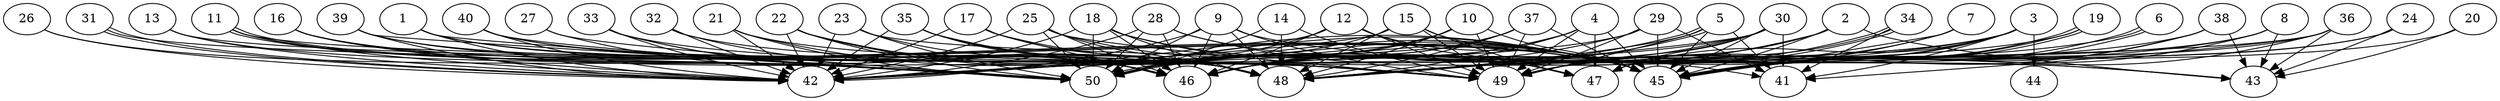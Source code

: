 // DAG automatically generated by daggen at Thu Oct  3 14:07:58 2019
// ./daggen --dot -n 50 --ccr 0.5 --fat 0.9 --regular 0.7 --density 0.9 --mindata 5242880 --maxdata 52428800 
digraph G {
  1 [size="75644928", alpha="0.20", expect_size="37822464"] 
  1 -> 42 [size ="37822464"]
  1 -> 45 [size ="37822464"]
  1 -> 48 [size ="37822464"]
  1 -> 50 [size ="37822464"]
  2 [size="66633728", alpha="0.13", expect_size="33316864"] 
  2 -> 43 [size ="33316864"]
  2 -> 45 [size ="33316864"]
  2 -> 46 [size ="33316864"]
  2 -> 49 [size ="33316864"]
  2 -> 50 [size ="33316864"]
  3 [size="74143744", alpha="0.00", expect_size="37071872"] 
  3 -> 41 [size ="37071872"]
  3 -> 42 [size ="37071872"]
  3 -> 44 [size ="37071872"]
  3 -> 45 [size ="37071872"]
  3 -> 47 [size ="37071872"]
  3 -> 48 [size ="37071872"]
  3 -> 49 [size ="37071872"]
  3 -> 50 [size ="37071872"]
  4 [size="50663424", alpha="0.03", expect_size="25331712"] 
  4 -> 45 [size ="25331712"]
  4 -> 46 [size ="25331712"]
  4 -> 47 [size ="25331712"]
  4 -> 48 [size ="25331712"]
  4 -> 49 [size ="25331712"]
  4 -> 50 [size ="25331712"]
  5 [size="14778368", alpha="0.16", expect_size="7389184"] 
  5 -> 41 [size ="7389184"]
  5 -> 45 [size ="7389184"]
  5 -> 48 [size ="7389184"]
  5 -> 49 [size ="7389184"]
  5 -> 50 [size ="7389184"]
  5 -> 50 [size ="7389184"]
  6 [size="43706368", alpha="0.16", expect_size="21853184"] 
  6 -> 45 [size ="21853184"]
  6 -> 45 [size ="21853184"]
  6 -> 48 [size ="21853184"]
  7 [size="20555776", alpha="0.07", expect_size="10277888"] 
  7 -> 45 [size ="10277888"]
  7 -> 48 [size ="10277888"]
  7 -> 49 [size ="10277888"]
  8 [size="54728704", alpha="0.02", expect_size="27364352"] 
  8 -> 43 [size ="27364352"]
  8 -> 45 [size ="27364352"]
  8 -> 48 [size ="27364352"]
  8 -> 49 [size ="27364352"]
  9 [size="70850560", alpha="0.18", expect_size="35425280"] 
  9 -> 42 [size ="35425280"]
  9 -> 43 [size ="35425280"]
  9 -> 46 [size ="35425280"]
  9 -> 48 [size ="35425280"]
  9 -> 49 [size ="35425280"]
  9 -> 50 [size ="35425280"]
  10 [size="34572288", alpha="0.16", expect_size="17286144"] 
  10 -> 45 [size ="17286144"]
  10 -> 46 [size ="17286144"]
  10 -> 48 [size ="17286144"]
  10 -> 49 [size ="17286144"]
  10 -> 50 [size ="17286144"]
  11 [size="99266560", alpha="0.01", expect_size="49633280"] 
  11 -> 42 [size ="49633280"]
  11 -> 48 [size ="49633280"]
  11 -> 49 [size ="49633280"]
  11 -> 50 [size ="49633280"]
  11 -> 50 [size ="49633280"]
  12 [size="98312192", alpha="0.08", expect_size="49156096"] 
  12 -> 42 [size ="49156096"]
  12 -> 45 [size ="49156096"]
  12 -> 46 [size ="49156096"]
  12 -> 47 [size ="49156096"]
  12 -> 49 [size ="49156096"]
  12 -> 50 [size ="49156096"]
  13 [size="66062336", alpha="0.00", expect_size="33031168"] 
  13 -> 42 [size ="33031168"]
  13 -> 49 [size ="33031168"]
  13 -> 50 [size ="33031168"]
  14 [size="66097152", alpha="0.17", expect_size="33048576"] 
  14 -> 48 [size ="33048576"]
  14 -> 49 [size ="33048576"]
  14 -> 50 [size ="33048576"]
  15 [size="82128896", alpha="0.07", expect_size="41064448"] 
  15 -> 42 [size ="41064448"]
  15 -> 45 [size ="41064448"]
  15 -> 47 [size ="41064448"]
  15 -> 48 [size ="41064448"]
  15 -> 49 [size ="41064448"]
  15 -> 50 [size ="41064448"]
  16 [size="61589504", alpha="0.15", expect_size="30794752"] 
  16 -> 42 [size ="30794752"]
  16 -> 48 [size ="30794752"]
  16 -> 49 [size ="30794752"]
  16 -> 50 [size ="30794752"]
  17 [size="41263104", alpha="0.01", expect_size="20631552"] 
  17 -> 42 [size ="20631552"]
  17 -> 45 [size ="20631552"]
  17 -> 46 [size ="20631552"]
  17 -> 48 [size ="20631552"]
  18 [size="74137600", alpha="0.17", expect_size="37068800"] 
  18 -> 42 [size ="37068800"]
  18 -> 45 [size ="37068800"]
  18 -> 46 [size ="37068800"]
  18 -> 47 [size ="37068800"]
  18 -> 48 [size ="37068800"]
  18 -> 50 [size ="37068800"]
  19 [size="83683328", alpha="0.10", expect_size="41841664"] 
  19 -> 45 [size ="41841664"]
  19 -> 45 [size ="41841664"]
  19 -> 48 [size ="41841664"]
  19 -> 49 [size ="41841664"]
  20 [size="74842112", alpha="0.14", expect_size="37421056"] 
  20 -> 43 [size ="37421056"]
  20 -> 45 [size ="37421056"]
  21 [size="56356864", alpha="0.12", expect_size="28178432"] 
  21 -> 42 [size ="28178432"]
  21 -> 45 [size ="28178432"]
  21 -> 49 [size ="28178432"]
  21 -> 50 [size ="28178432"]
  22 [size="61343744", alpha="0.01", expect_size="30671872"] 
  22 -> 42 [size ="30671872"]
  22 -> 45 [size ="30671872"]
  22 -> 46 [size ="30671872"]
  22 -> 49 [size ="30671872"]
  22 -> 50 [size ="30671872"]
  23 [size="97372160", alpha="0.04", expect_size="48686080"] 
  23 -> 42 [size ="48686080"]
  23 -> 43 [size ="48686080"]
  23 -> 48 [size ="48686080"]
  23 -> 50 [size ="48686080"]
  24 [size="99117056", alpha="0.16", expect_size="49558528"] 
  24 -> 43 [size ="49558528"]
  24 -> 45 [size ="49558528"]
  24 -> 49 [size ="49558528"]
  25 [size="86890496", alpha="0.08", expect_size="43445248"] 
  25 -> 42 [size ="43445248"]
  25 -> 45 [size ="43445248"]
  25 -> 46 [size ="43445248"]
  25 -> 48 [size ="43445248"]
  25 -> 49 [size ="43445248"]
  25 -> 50 [size ="43445248"]
  26 [size="24446976", alpha="0.08", expect_size="12223488"] 
  26 -> 42 [size ="12223488"]
  26 -> 50 [size ="12223488"]
  27 [size="96612352", alpha="0.09", expect_size="48306176"] 
  27 -> 48 [size ="48306176"]
  27 -> 50 [size ="48306176"]
  28 [size="101646336", alpha="0.00", expect_size="50823168"] 
  28 -> 41 [size ="50823168"]
  28 -> 42 [size ="50823168"]
  28 -> 45 [size ="50823168"]
  28 -> 46 [size ="50823168"]
  28 -> 50 [size ="50823168"]
  29 [size="89593856", alpha="0.04", expect_size="44796928"] 
  29 -> 41 [size ="44796928"]
  29 -> 42 [size ="44796928"]
  29 -> 45 [size ="44796928"]
  29 -> 49 [size ="44796928"]
  29 -> 50 [size ="44796928"]
  30 [size="42620928", alpha="0.13", expect_size="21310464"] 
  30 -> 41 [size ="21310464"]
  30 -> 42 [size ="21310464"]
  30 -> 45 [size ="21310464"]
  30 -> 46 [size ="21310464"]
  30 -> 47 [size ="21310464"]
  30 -> 48 [size ="21310464"]
  30 -> 49 [size ="21310464"]
  31 [size="13742080", alpha="0.01", expect_size="6871040"] 
  31 -> 42 [size ="6871040"]
  31 -> 42 [size ="6871040"]
  31 -> 49 [size ="6871040"]
  32 [size="68112384", alpha="0.07", expect_size="34056192"] 
  32 -> 42 [size ="34056192"]
  32 -> 48 [size ="34056192"]
  32 -> 49 [size ="34056192"]
  33 [size="73142272", alpha="0.05", expect_size="36571136"] 
  33 -> 42 [size ="36571136"]
  33 -> 46 [size ="36571136"]
  33 -> 48 [size ="36571136"]
  33 -> 49 [size ="36571136"]
  34 [size="92487680", alpha="0.15", expect_size="46243840"] 
  34 -> 41 [size ="46243840"]
  34 -> 48 [size ="46243840"]
  34 -> 48 [size ="46243840"]
  34 -> 49 [size ="46243840"]
  35 [size="71958528", alpha="0.00", expect_size="35979264"] 
  35 -> 42 [size ="35979264"]
  35 -> 45 [size ="35979264"]
  35 -> 46 [size ="35979264"]
  35 -> 48 [size ="35979264"]
  36 [size="15847424", alpha="0.16", expect_size="7923712"] 
  36 -> 41 [size ="7923712"]
  36 -> 42 [size ="7923712"]
  36 -> 43 [size ="7923712"]
  36 -> 45 [size ="7923712"]
  36 -> 49 [size ="7923712"]
  37 [size="51750912", alpha="0.18", expect_size="25875456"] 
  37 -> 45 [size ="25875456"]
  37 -> 46 [size ="25875456"]
  37 -> 48 [size ="25875456"]
  37 -> 49 [size ="25875456"]
  37 -> 50 [size ="25875456"]
  38 [size="95363072", alpha="0.14", expect_size="47681536"] 
  38 -> 43 [size ="47681536"]
  38 -> 45 [size ="47681536"]
  38 -> 46 [size ="47681536"]
  38 -> 49 [size ="47681536"]
  39 [size="96559104", alpha="0.06", expect_size="48279552"] 
  39 -> 42 [size ="48279552"]
  39 -> 45 [size ="48279552"]
  39 -> 46 [size ="48279552"]
  39 -> 50 [size ="48279552"]
  40 [size="21334016", alpha="0.11", expect_size="10667008"] 
  40 -> 42 [size ="10667008"]
  40 -> 45 [size ="10667008"]
  40 -> 48 [size ="10667008"]
  40 -> 50 [size ="10667008"]
  41 [size="82518016", alpha="0.06", expect_size="41259008"] 
  42 [size="85778432", alpha="0.11", expect_size="42889216"] 
  43 [size="24571904", alpha="0.15", expect_size="12285952"] 
  44 [size="48846848", alpha="0.18", expect_size="24423424"] 
  45 [size="25473024", alpha="0.17", expect_size="12736512"] 
  46 [size="26093568", alpha="0.19", expect_size="13046784"] 
  47 [size="101814272", alpha="0.19", expect_size="50907136"] 
  48 [size="94668800", alpha="0.19", expect_size="47334400"] 
  49 [size="68311040", alpha="0.15", expect_size="34155520"] 
  50 [size="95938560", alpha="0.18", expect_size="47969280"] 
}
